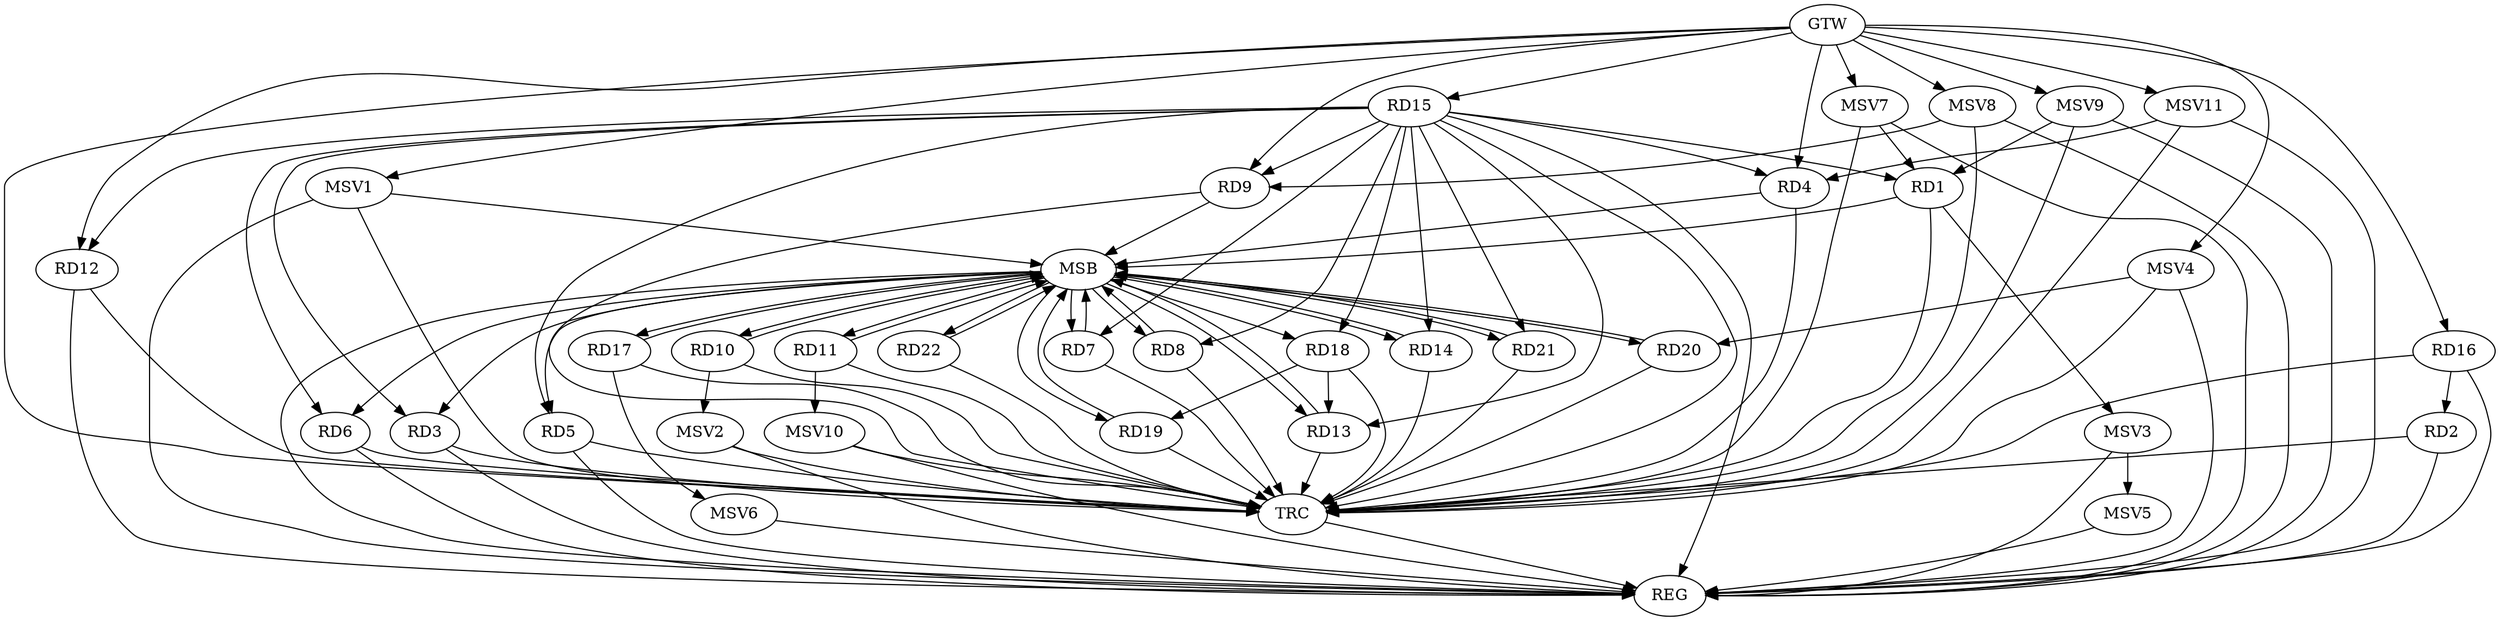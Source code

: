 strict digraph G {
  RD1 [ label="RD1" ];
  RD2 [ label="RD2" ];
  RD3 [ label="RD3" ];
  RD4 [ label="RD4" ];
  RD5 [ label="RD5" ];
  RD6 [ label="RD6" ];
  RD7 [ label="RD7" ];
  RD8 [ label="RD8" ];
  RD9 [ label="RD9" ];
  RD10 [ label="RD10" ];
  RD11 [ label="RD11" ];
  RD12 [ label="RD12" ];
  RD13 [ label="RD13" ];
  RD14 [ label="RD14" ];
  RD15 [ label="RD15" ];
  RD16 [ label="RD16" ];
  RD17 [ label="RD17" ];
  RD18 [ label="RD18" ];
  RD19 [ label="RD19" ];
  RD20 [ label="RD20" ];
  RD21 [ label="RD21" ];
  RD22 [ label="RD22" ];
  GTW [ label="GTW" ];
  REG [ label="REG" ];
  MSB [ label="MSB" ];
  TRC [ label="TRC" ];
  MSV1 [ label="MSV1" ];
  MSV2 [ label="MSV2" ];
  MSV3 [ label="MSV3" ];
  MSV4 [ label="MSV4" ];
  MSV5 [ label="MSV5" ];
  MSV6 [ label="MSV6" ];
  MSV7 [ label="MSV7" ];
  MSV8 [ label="MSV8" ];
  MSV9 [ label="MSV9" ];
  MSV10 [ label="MSV10" ];
  MSV11 [ label="MSV11" ];
  RD15 -> RD1;
  RD16 -> RD2;
  RD15 -> RD8;
  RD15 -> RD13;
  RD18 -> RD13;
  RD18 -> RD19;
  GTW -> RD4;
  GTW -> RD9;
  GTW -> RD12;
  GTW -> RD15;
  GTW -> RD16;
  RD2 -> REG;
  RD3 -> REG;
  RD5 -> REG;
  RD6 -> REG;
  RD12 -> REG;
  RD15 -> REG;
  RD16 -> REG;
  RD1 -> MSB;
  MSB -> RD14;
  MSB -> REG;
  RD4 -> MSB;
  MSB -> RD8;
  MSB -> RD20;
  RD7 -> MSB;
  MSB -> RD6;
  MSB -> RD17;
  RD8 -> MSB;
  MSB -> RD18;
  RD9 -> MSB;
  MSB -> RD10;
  MSB -> RD13;
  RD10 -> MSB;
  MSB -> RD5;
  MSB -> RD7;
  MSB -> RD21;
  RD11 -> MSB;
  RD13 -> MSB;
  RD14 -> MSB;
  RD17 -> MSB;
  MSB -> RD11;
  MSB -> RD19;
  RD19 -> MSB;
  MSB -> RD3;
  MSB -> RD22;
  RD20 -> MSB;
  RD21 -> MSB;
  RD22 -> MSB;
  RD1 -> TRC;
  RD2 -> TRC;
  RD3 -> TRC;
  RD4 -> TRC;
  RD5 -> TRC;
  RD6 -> TRC;
  RD7 -> TRC;
  RD8 -> TRC;
  RD9 -> TRC;
  RD10 -> TRC;
  RD11 -> TRC;
  RD12 -> TRC;
  RD13 -> TRC;
  RD14 -> TRC;
  RD15 -> TRC;
  RD16 -> TRC;
  RD17 -> TRC;
  RD18 -> TRC;
  RD19 -> TRC;
  RD20 -> TRC;
  RD21 -> TRC;
  RD22 -> TRC;
  GTW -> TRC;
  TRC -> REG;
  RD15 -> RD6;
  RD15 -> RD18;
  RD15 -> RD5;
  RD15 -> RD3;
  RD15 -> RD9;
  RD15 -> RD21;
  RD15 -> RD14;
  RD15 -> RD4;
  RD15 -> RD12;
  RD15 -> RD7;
  MSV1 -> MSB;
  GTW -> MSV1;
  MSV1 -> REG;
  MSV1 -> TRC;
  RD10 -> MSV2;
  MSV2 -> REG;
  MSV2 -> TRC;
  RD1 -> MSV3;
  MSV3 -> REG;
  MSV4 -> RD20;
  GTW -> MSV4;
  MSV4 -> REG;
  MSV4 -> TRC;
  MSV3 -> MSV5;
  MSV5 -> REG;
  RD17 -> MSV6;
  MSV6 -> REG;
  MSV7 -> RD1;
  GTW -> MSV7;
  MSV7 -> REG;
  MSV7 -> TRC;
  MSV8 -> RD9;
  GTW -> MSV8;
  MSV8 -> REG;
  MSV8 -> TRC;
  MSV9 -> RD1;
  GTW -> MSV9;
  MSV9 -> REG;
  MSV9 -> TRC;
  RD11 -> MSV10;
  MSV10 -> REG;
  MSV10 -> TRC;
  MSV11 -> RD4;
  GTW -> MSV11;
  MSV11 -> REG;
  MSV11 -> TRC;
}
